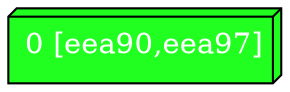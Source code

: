diGraph libnss3{
	libnss3_0  [style=filled fillcolor="#20FF20" fontcolor="#ffffff" shape=box3d label="0 [eea90,eea97]"]


}
